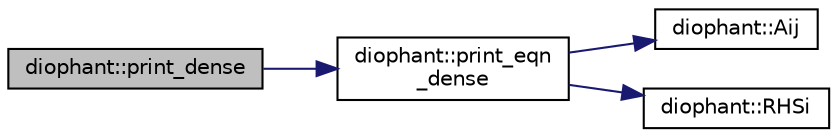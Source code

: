 digraph "diophant::print_dense"
{
  edge [fontname="Helvetica",fontsize="10",labelfontname="Helvetica",labelfontsize="10"];
  node [fontname="Helvetica",fontsize="10",shape=record];
  rankdir="LR";
  Node426 [label="diophant::print_dense",height=0.2,width=0.4,color="black", fillcolor="grey75", style="filled", fontcolor="black"];
  Node426 -> Node427 [color="midnightblue",fontsize="10",style="solid",fontname="Helvetica"];
  Node427 [label="diophant::print_eqn\l_dense",height=0.2,width=0.4,color="black", fillcolor="white", style="filled",URL="$d7/d9c/classdiophant.html#a09da07aa31ff5acc4d94ae5b48b42f35"];
  Node427 -> Node428 [color="midnightblue",fontsize="10",style="solid",fontname="Helvetica"];
  Node428 [label="diophant::Aij",height=0.2,width=0.4,color="black", fillcolor="white", style="filled",URL="$d7/d9c/classdiophant.html#af86d3bf833485e2f2d7b4a19288fc698"];
  Node427 -> Node429 [color="midnightblue",fontsize="10",style="solid",fontname="Helvetica"];
  Node429 [label="diophant::RHSi",height=0.2,width=0.4,color="black", fillcolor="white", style="filled",URL="$d7/d9c/classdiophant.html#aa56efaa8e28e17c83f96ed409964b3e1"];
}
